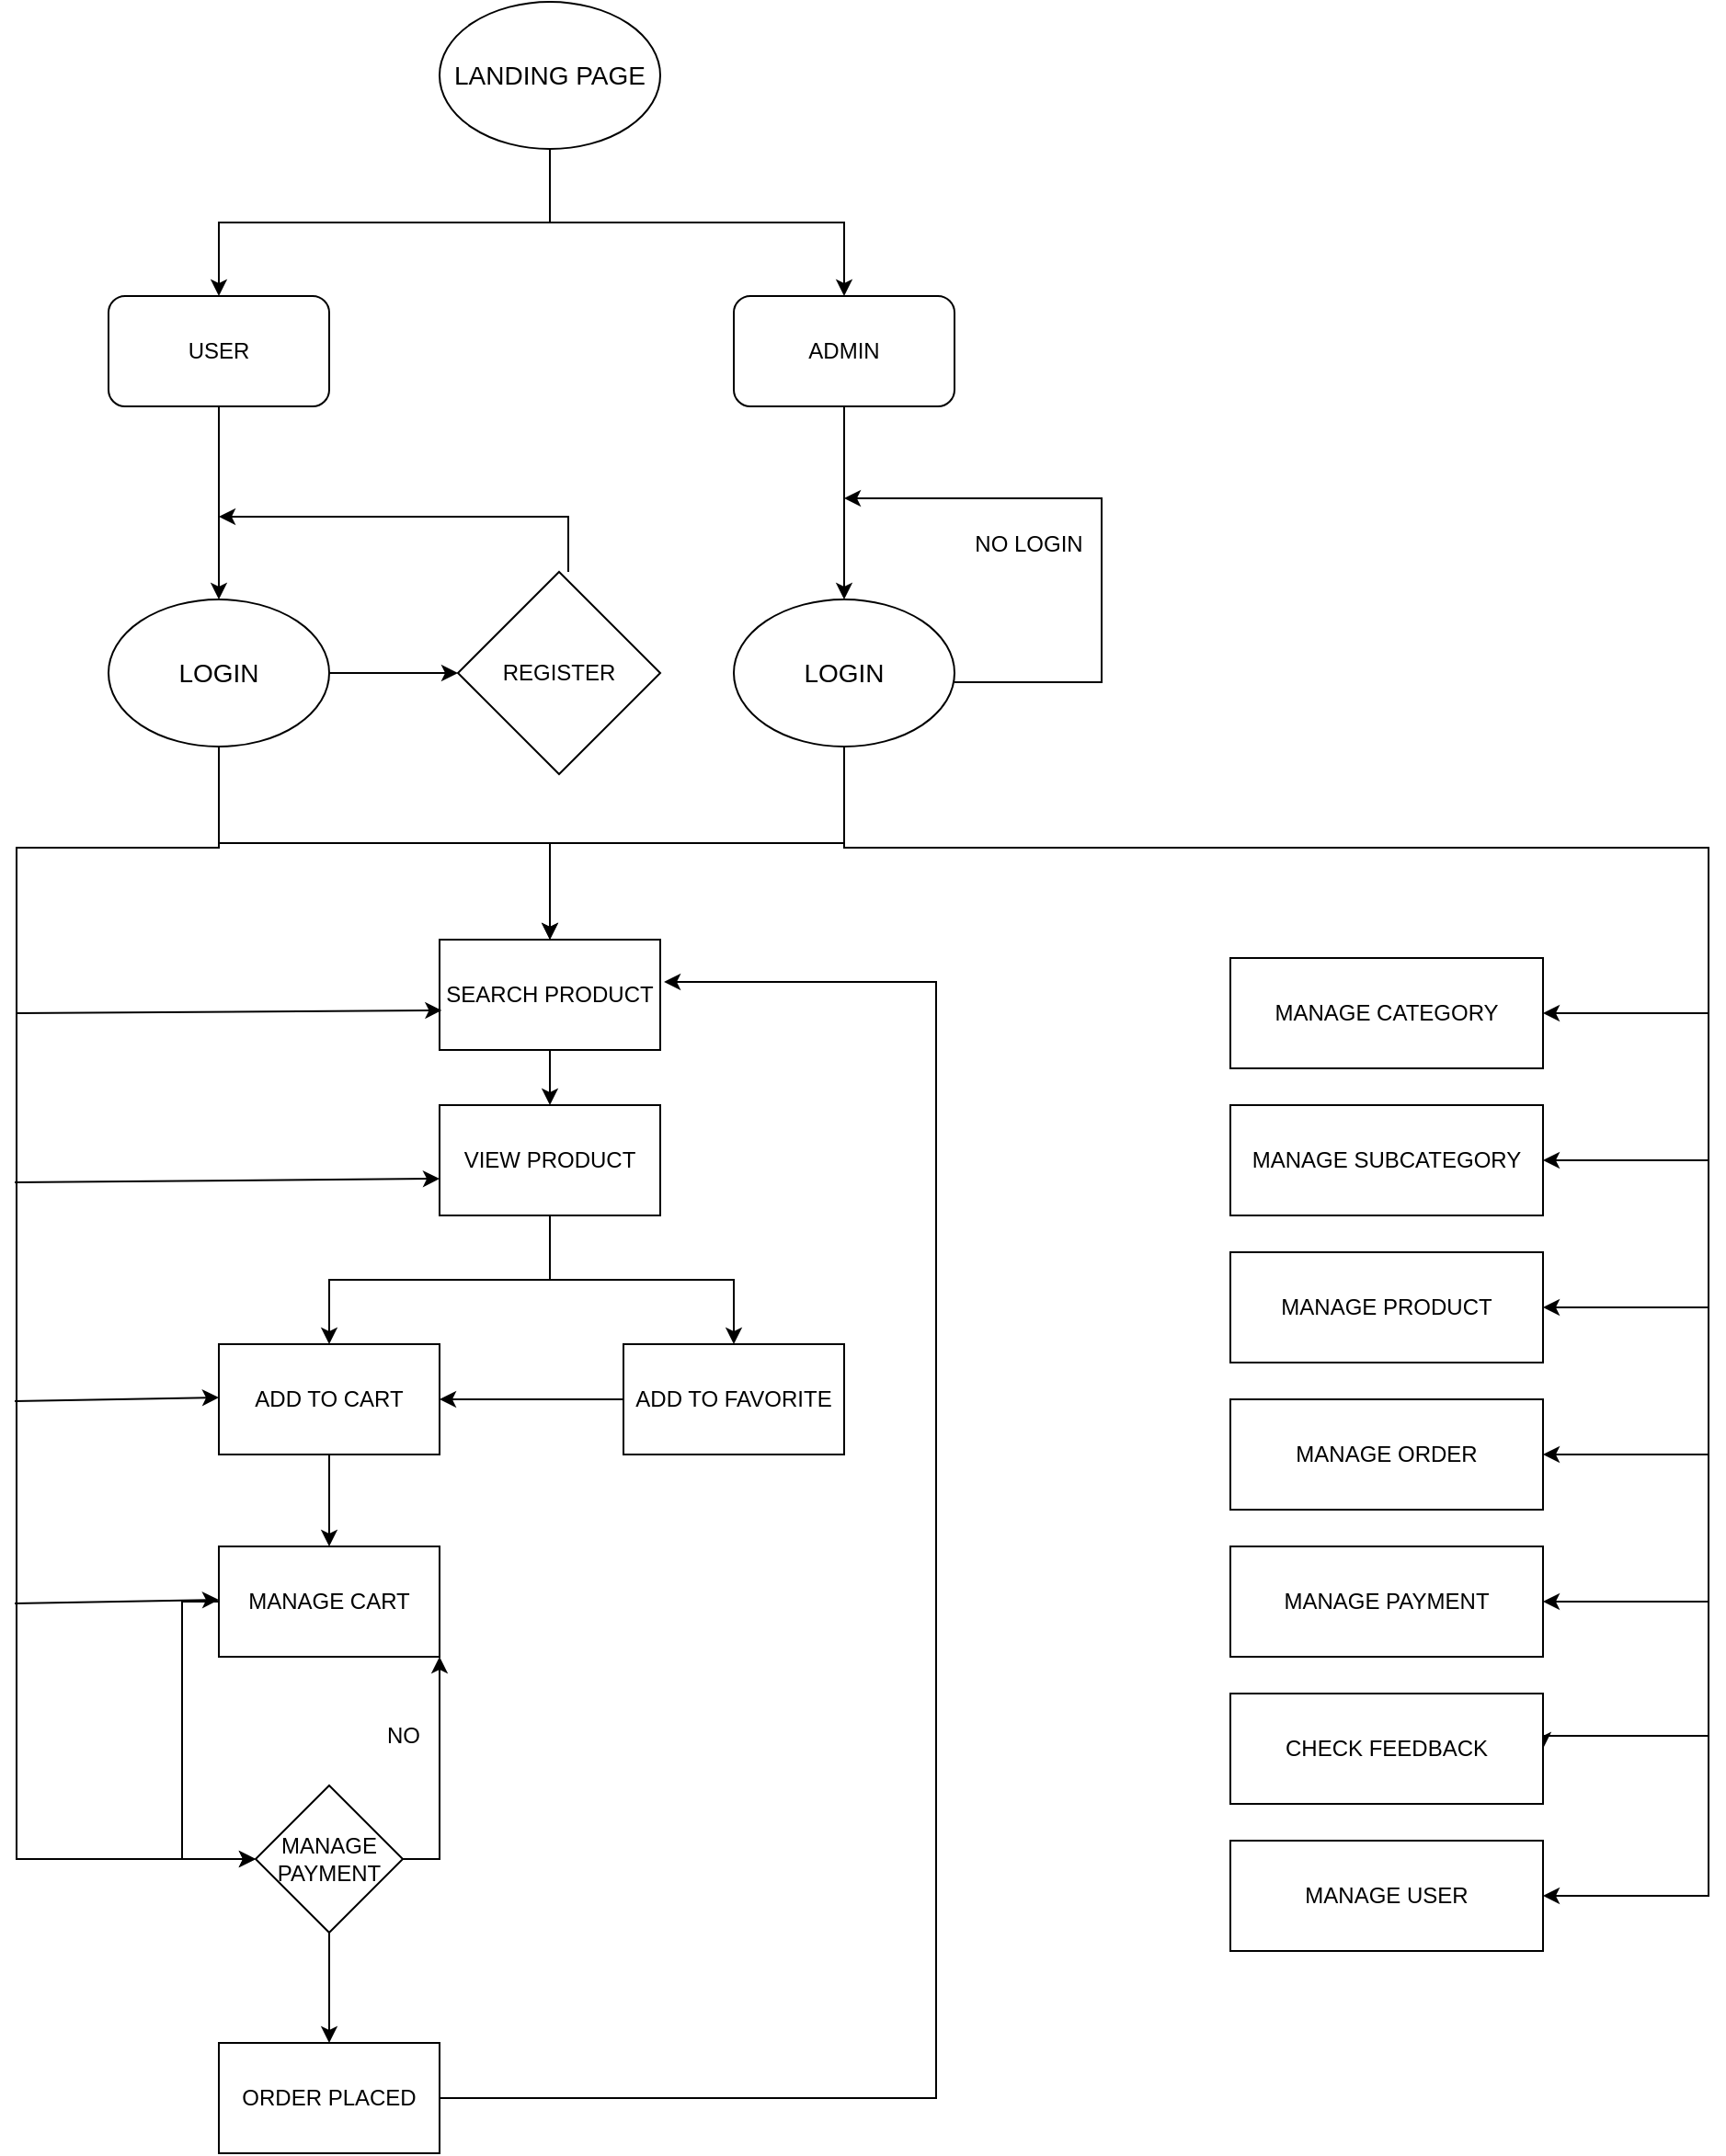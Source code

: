 <mxfile version="24.8.6">
  <diagram name="Page-1" id="3Z-0IUmU1UpRUM9eZ_BJ">
    <mxGraphModel dx="1600" dy="927" grid="1" gridSize="10" guides="1" tooltips="1" connect="1" arrows="1" fold="1" page="1" pageScale="1" pageWidth="850" pageHeight="1100" math="0" shadow="0">
      <root>
        <mxCell id="0" />
        <mxCell id="1" parent="0" />
        <mxCell id="uDP4UZE6jiDvsPqVHIvO-7" style="edgeStyle=orthogonalEdgeStyle;rounded=0;orthogonalLoop=1;jettySize=auto;html=1;exitX=0.5;exitY=1;exitDx=0;exitDy=0;entryX=0.5;entryY=0;entryDx=0;entryDy=0;" parent="1" source="uDP4UZE6jiDvsPqVHIvO-1" target="uDP4UZE6jiDvsPqVHIvO-5" edge="1">
          <mxGeometry relative="1" as="geometry" />
        </mxCell>
        <mxCell id="uDP4UZE6jiDvsPqVHIvO-8" style="edgeStyle=orthogonalEdgeStyle;rounded=0;orthogonalLoop=1;jettySize=auto;html=1;exitX=0.5;exitY=1;exitDx=0;exitDy=0;entryX=0.5;entryY=0;entryDx=0;entryDy=0;" parent="1" source="uDP4UZE6jiDvsPqVHIvO-1" target="uDP4UZE6jiDvsPqVHIvO-4" edge="1">
          <mxGeometry relative="1" as="geometry" />
        </mxCell>
        <mxCell id="uDP4UZE6jiDvsPqVHIvO-1" value="&lt;font style=&quot;font-size: 14px;&quot;&gt;LANDING PAGE&lt;/font&gt;" style="ellipse;whiteSpace=wrap;html=1;" parent="1" vertex="1">
          <mxGeometry x="320" y="80" width="120" height="80" as="geometry" />
        </mxCell>
        <mxCell id="uDP4UZE6jiDvsPqVHIvO-16" style="edgeStyle=orthogonalEdgeStyle;rounded=0;orthogonalLoop=1;jettySize=auto;html=1;exitX=1;exitY=0.5;exitDx=0;exitDy=0;" parent="1" source="uDP4UZE6jiDvsPqVHIvO-3" target="uDP4UZE6jiDvsPqVHIvO-9" edge="1">
          <mxGeometry relative="1" as="geometry" />
        </mxCell>
        <mxCell id="uDP4UZE6jiDvsPqVHIvO-30" style="edgeStyle=orthogonalEdgeStyle;rounded=0;orthogonalLoop=1;jettySize=auto;html=1;exitX=0.5;exitY=1;exitDx=0;exitDy=0;" parent="1" source="uDP4UZE6jiDvsPqVHIvO-3" target="uDP4UZE6jiDvsPqVHIvO-28" edge="1">
          <mxGeometry relative="1" as="geometry" />
        </mxCell>
        <mxCell id="uDP4UZE6jiDvsPqVHIvO-52" style="edgeStyle=orthogonalEdgeStyle;rounded=0;orthogonalLoop=1;jettySize=auto;html=1;exitX=0.5;exitY=1;exitDx=0;exitDy=0;entryX=0;entryY=0.5;entryDx=0;entryDy=0;" parent="1" source="uDP4UZE6jiDvsPqVHIvO-3" target="uDP4UZE6jiDvsPqVHIvO-40" edge="1">
          <mxGeometry relative="1" as="geometry">
            <Array as="points">
              <mxPoint x="200" y="540" />
              <mxPoint x="90" y="540" />
              <mxPoint x="90" y="1090" />
            </Array>
          </mxGeometry>
        </mxCell>
        <mxCell id="uDP4UZE6jiDvsPqVHIvO-3" value="&lt;font style=&quot;font-size: 14px;&quot;&gt;LOGIN&lt;/font&gt;" style="ellipse;whiteSpace=wrap;html=1;" parent="1" vertex="1">
          <mxGeometry x="140" y="405" width="120" height="80" as="geometry" />
        </mxCell>
        <mxCell id="uDP4UZE6jiDvsPqVHIvO-18" style="edgeStyle=orthogonalEdgeStyle;rounded=0;orthogonalLoop=1;jettySize=auto;html=1;exitX=0.5;exitY=1;exitDx=0;exitDy=0;entryX=0.5;entryY=0;entryDx=0;entryDy=0;" parent="1" source="uDP4UZE6jiDvsPqVHIvO-4" target="uDP4UZE6jiDvsPqVHIvO-17" edge="1">
          <mxGeometry relative="1" as="geometry" />
        </mxCell>
        <mxCell id="uDP4UZE6jiDvsPqVHIvO-4" value="ADMIN" style="rounded=1;whiteSpace=wrap;html=1;" parent="1" vertex="1">
          <mxGeometry x="480" y="240" width="120" height="60" as="geometry" />
        </mxCell>
        <mxCell id="uDP4UZE6jiDvsPqVHIvO-15" style="edgeStyle=orthogonalEdgeStyle;rounded=0;orthogonalLoop=1;jettySize=auto;html=1;exitX=0.5;exitY=1;exitDx=0;exitDy=0;entryX=0.5;entryY=0;entryDx=0;entryDy=0;" parent="1" source="uDP4UZE6jiDvsPqVHIvO-5" target="uDP4UZE6jiDvsPqVHIvO-3" edge="1">
          <mxGeometry relative="1" as="geometry" />
        </mxCell>
        <mxCell id="uDP4UZE6jiDvsPqVHIvO-5" value="USER" style="rounded=1;whiteSpace=wrap;html=1;" parent="1" vertex="1">
          <mxGeometry x="140" y="240" width="120" height="60" as="geometry" />
        </mxCell>
        <mxCell id="uDP4UZE6jiDvsPqVHIvO-9" value="REGISTER" style="rhombus;whiteSpace=wrap;html=1;" parent="1" vertex="1">
          <mxGeometry x="330" y="390" width="110" height="110" as="geometry" />
        </mxCell>
        <mxCell id="uDP4UZE6jiDvsPqVHIvO-31" style="edgeStyle=orthogonalEdgeStyle;rounded=0;orthogonalLoop=1;jettySize=auto;html=1;exitX=0.5;exitY=1;exitDx=0;exitDy=0;" parent="1" source="uDP4UZE6jiDvsPqVHIvO-17" target="uDP4UZE6jiDvsPqVHIvO-28" edge="1">
          <mxGeometry relative="1" as="geometry" />
        </mxCell>
        <mxCell id="ffCQ3-CYSWYBToEEn_Mu-7" style="edgeStyle=orthogonalEdgeStyle;rounded=0;orthogonalLoop=1;jettySize=auto;html=1;exitX=0.5;exitY=1;exitDx=0;exitDy=0;entryX=1;entryY=0.5;entryDx=0;entryDy=0;" edge="1" parent="1" source="uDP4UZE6jiDvsPqVHIvO-17" target="ffCQ3-CYSWYBToEEn_Mu-1">
          <mxGeometry relative="1" as="geometry">
            <Array as="points">
              <mxPoint x="540" y="540" />
              <mxPoint x="1010" y="540" />
              <mxPoint x="1010" y="630" />
            </Array>
          </mxGeometry>
        </mxCell>
        <mxCell id="ffCQ3-CYSWYBToEEn_Mu-8" style="edgeStyle=orthogonalEdgeStyle;rounded=0;orthogonalLoop=1;jettySize=auto;html=1;exitX=0.5;exitY=1;exitDx=0;exitDy=0;entryX=1;entryY=0.5;entryDx=0;entryDy=0;" edge="1" parent="1" source="uDP4UZE6jiDvsPqVHIvO-17" target="ffCQ3-CYSWYBToEEn_Mu-2">
          <mxGeometry relative="1" as="geometry">
            <Array as="points">
              <mxPoint x="540" y="540" />
              <mxPoint x="1010" y="540" />
              <mxPoint x="1010" y="710" />
            </Array>
          </mxGeometry>
        </mxCell>
        <mxCell id="ffCQ3-CYSWYBToEEn_Mu-12" style="edgeStyle=orthogonalEdgeStyle;rounded=0;orthogonalLoop=1;jettySize=auto;html=1;exitX=0.5;exitY=1;exitDx=0;exitDy=0;entryX=1;entryY=0.5;entryDx=0;entryDy=0;" edge="1" parent="1" source="uDP4UZE6jiDvsPqVHIvO-17" target="ffCQ3-CYSWYBToEEn_Mu-3">
          <mxGeometry relative="1" as="geometry">
            <Array as="points">
              <mxPoint x="540" y="540" />
              <mxPoint x="1010" y="540" />
              <mxPoint x="1010" y="790" />
            </Array>
          </mxGeometry>
        </mxCell>
        <mxCell id="ffCQ3-CYSWYBToEEn_Mu-13" style="edgeStyle=orthogonalEdgeStyle;rounded=0;orthogonalLoop=1;jettySize=auto;html=1;exitX=0.5;exitY=1;exitDx=0;exitDy=0;entryX=1;entryY=0.5;entryDx=0;entryDy=0;" edge="1" parent="1" source="uDP4UZE6jiDvsPqVHIvO-17" target="ffCQ3-CYSWYBToEEn_Mu-4">
          <mxGeometry relative="1" as="geometry">
            <Array as="points">
              <mxPoint x="540" y="540" />
              <mxPoint x="1010" y="540" />
              <mxPoint x="1010" y="870" />
            </Array>
          </mxGeometry>
        </mxCell>
        <mxCell id="ffCQ3-CYSWYBToEEn_Mu-14" style="edgeStyle=orthogonalEdgeStyle;rounded=0;orthogonalLoop=1;jettySize=auto;html=1;exitX=0.5;exitY=1;exitDx=0;exitDy=0;entryX=1;entryY=0.5;entryDx=0;entryDy=0;" edge="1" parent="1" source="uDP4UZE6jiDvsPqVHIvO-17" target="ffCQ3-CYSWYBToEEn_Mu-5">
          <mxGeometry relative="1" as="geometry">
            <Array as="points">
              <mxPoint x="540" y="540" />
              <mxPoint x="1010" y="540" />
              <mxPoint x="1010" y="950" />
            </Array>
          </mxGeometry>
        </mxCell>
        <mxCell id="ffCQ3-CYSWYBToEEn_Mu-15" style="edgeStyle=orthogonalEdgeStyle;rounded=0;orthogonalLoop=1;jettySize=auto;html=1;exitX=0.5;exitY=1;exitDx=0;exitDy=0;entryX=1;entryY=0.5;entryDx=0;entryDy=0;" edge="1" parent="1" source="uDP4UZE6jiDvsPqVHIvO-17" target="ffCQ3-CYSWYBToEEn_Mu-6">
          <mxGeometry relative="1" as="geometry">
            <Array as="points">
              <mxPoint x="540" y="540" />
              <mxPoint x="1010" y="540" />
              <mxPoint x="1010" y="1023" />
            </Array>
          </mxGeometry>
        </mxCell>
        <mxCell id="ffCQ3-CYSWYBToEEn_Mu-17" style="edgeStyle=orthogonalEdgeStyle;rounded=0;orthogonalLoop=1;jettySize=auto;html=1;exitX=0.5;exitY=1;exitDx=0;exitDy=0;entryX=1;entryY=0.5;entryDx=0;entryDy=0;" edge="1" parent="1" source="uDP4UZE6jiDvsPqVHIvO-17" target="ffCQ3-CYSWYBToEEn_Mu-16">
          <mxGeometry relative="1" as="geometry">
            <Array as="points">
              <mxPoint x="540" y="540" />
              <mxPoint x="1010" y="540" />
              <mxPoint x="1010" y="1110" />
            </Array>
          </mxGeometry>
        </mxCell>
        <mxCell id="uDP4UZE6jiDvsPqVHIvO-17" value="&lt;font style=&quot;font-size: 14px;&quot;&gt;LOGIN&lt;/font&gt;" style="ellipse;whiteSpace=wrap;html=1;" parent="1" vertex="1">
          <mxGeometry x="480" y="405" width="120" height="80" as="geometry" />
        </mxCell>
        <mxCell id="uDP4UZE6jiDvsPqVHIvO-21" value="" style="endArrow=classic;html=1;rounded=0;" parent="1" edge="1">
          <mxGeometry width="50" height="50" relative="1" as="geometry">
            <mxPoint x="600" y="450" as="sourcePoint" />
            <mxPoint x="540" y="350" as="targetPoint" />
            <Array as="points">
              <mxPoint x="680" y="450" />
              <mxPoint x="680" y="350" />
            </Array>
          </mxGeometry>
        </mxCell>
        <mxCell id="uDP4UZE6jiDvsPqVHIvO-22" value="NO LOGIN" style="text;html=1;align=center;verticalAlign=middle;resizable=0;points=[];autosize=1;strokeColor=none;fillColor=none;" parent="1" vertex="1">
          <mxGeometry x="600" y="360" width="80" height="30" as="geometry" />
        </mxCell>
        <mxCell id="uDP4UZE6jiDvsPqVHIvO-24" value="" style="endArrow=classic;html=1;rounded=0;" parent="1" edge="1">
          <mxGeometry width="50" height="50" relative="1" as="geometry">
            <mxPoint x="390" y="390" as="sourcePoint" />
            <mxPoint x="200" y="360" as="targetPoint" />
            <Array as="points">
              <mxPoint x="390" y="360" />
            </Array>
          </mxGeometry>
        </mxCell>
        <mxCell id="uDP4UZE6jiDvsPqVHIvO-33" style="edgeStyle=orthogonalEdgeStyle;rounded=0;orthogonalLoop=1;jettySize=auto;html=1;exitX=0.5;exitY=1;exitDx=0;exitDy=0;entryX=0.5;entryY=0;entryDx=0;entryDy=0;" parent="1" source="uDP4UZE6jiDvsPqVHIvO-27" target="uDP4UZE6jiDvsPqVHIvO-29" edge="1">
          <mxGeometry relative="1" as="geometry" />
        </mxCell>
        <mxCell id="uDP4UZE6jiDvsPqVHIvO-35" style="edgeStyle=orthogonalEdgeStyle;rounded=0;orthogonalLoop=1;jettySize=auto;html=1;exitX=0.5;exitY=1;exitDx=0;exitDy=0;entryX=0.5;entryY=0;entryDx=0;entryDy=0;" parent="1" source="uDP4UZE6jiDvsPqVHIvO-27" target="uDP4UZE6jiDvsPqVHIvO-34" edge="1">
          <mxGeometry relative="1" as="geometry" />
        </mxCell>
        <mxCell id="uDP4UZE6jiDvsPqVHIvO-27" value="VIEW PRODUCT" style="rounded=0;whiteSpace=wrap;html=1;" parent="1" vertex="1">
          <mxGeometry x="320" y="680" width="120" height="60" as="geometry" />
        </mxCell>
        <mxCell id="uDP4UZE6jiDvsPqVHIvO-32" style="edgeStyle=orthogonalEdgeStyle;rounded=0;orthogonalLoop=1;jettySize=auto;html=1;exitX=0.5;exitY=1;exitDx=0;exitDy=0;entryX=0.5;entryY=0;entryDx=0;entryDy=0;" parent="1" source="uDP4UZE6jiDvsPqVHIvO-28" target="uDP4UZE6jiDvsPqVHIvO-27" edge="1">
          <mxGeometry relative="1" as="geometry" />
        </mxCell>
        <mxCell id="uDP4UZE6jiDvsPqVHIvO-28" value="SEARCH PRODUCT" style="rounded=0;whiteSpace=wrap;html=1;" parent="1" vertex="1">
          <mxGeometry x="320" y="590" width="120" height="60" as="geometry" />
        </mxCell>
        <mxCell id="uDP4UZE6jiDvsPqVHIvO-38" style="edgeStyle=orthogonalEdgeStyle;rounded=0;orthogonalLoop=1;jettySize=auto;html=1;exitX=0.5;exitY=1;exitDx=0;exitDy=0;entryX=0.5;entryY=0;entryDx=0;entryDy=0;" parent="1" source="uDP4UZE6jiDvsPqVHIvO-29" target="uDP4UZE6jiDvsPqVHIvO-37" edge="1">
          <mxGeometry relative="1" as="geometry" />
        </mxCell>
        <mxCell id="uDP4UZE6jiDvsPqVHIvO-29" value="ADD TO CART" style="rounded=0;whiteSpace=wrap;html=1;" parent="1" vertex="1">
          <mxGeometry x="200" y="810" width="120" height="60" as="geometry" />
        </mxCell>
        <mxCell id="uDP4UZE6jiDvsPqVHIvO-36" style="edgeStyle=orthogonalEdgeStyle;rounded=0;orthogonalLoop=1;jettySize=auto;html=1;exitX=0;exitY=0.5;exitDx=0;exitDy=0;entryX=1;entryY=0.5;entryDx=0;entryDy=0;" parent="1" source="uDP4UZE6jiDvsPqVHIvO-34" target="uDP4UZE6jiDvsPqVHIvO-29" edge="1">
          <mxGeometry relative="1" as="geometry" />
        </mxCell>
        <mxCell id="uDP4UZE6jiDvsPqVHIvO-34" value="ADD TO FAVORITE" style="rounded=0;whiteSpace=wrap;html=1;" parent="1" vertex="1">
          <mxGeometry x="420" y="810" width="120" height="60" as="geometry" />
        </mxCell>
        <mxCell id="uDP4UZE6jiDvsPqVHIvO-43" style="edgeStyle=orthogonalEdgeStyle;rounded=0;orthogonalLoop=1;jettySize=auto;html=1;exitX=0;exitY=0.5;exitDx=0;exitDy=0;entryX=0;entryY=0.5;entryDx=0;entryDy=0;" parent="1" source="uDP4UZE6jiDvsPqVHIvO-37" target="uDP4UZE6jiDvsPqVHIvO-40" edge="1">
          <mxGeometry relative="1" as="geometry" />
        </mxCell>
        <mxCell id="uDP4UZE6jiDvsPqVHIvO-37" value="MANAGE CART" style="rounded=0;whiteSpace=wrap;html=1;" parent="1" vertex="1">
          <mxGeometry x="200" y="920" width="120" height="60" as="geometry" />
        </mxCell>
        <mxCell id="uDP4UZE6jiDvsPqVHIvO-44" style="edgeStyle=orthogonalEdgeStyle;rounded=0;orthogonalLoop=1;jettySize=auto;html=1;exitX=1;exitY=0.5;exitDx=0;exitDy=0;entryX=1;entryY=1;entryDx=0;entryDy=0;" parent="1" source="uDP4UZE6jiDvsPqVHIvO-40" target="uDP4UZE6jiDvsPqVHIvO-37" edge="1">
          <mxGeometry relative="1" as="geometry" />
        </mxCell>
        <mxCell id="uDP4UZE6jiDvsPqVHIvO-47" style="edgeStyle=orthogonalEdgeStyle;rounded=0;orthogonalLoop=1;jettySize=auto;html=1;exitX=0.5;exitY=1;exitDx=0;exitDy=0;" parent="1" source="uDP4UZE6jiDvsPqVHIvO-40" target="uDP4UZE6jiDvsPqVHIvO-46" edge="1">
          <mxGeometry relative="1" as="geometry" />
        </mxCell>
        <mxCell id="uDP4UZE6jiDvsPqVHIvO-40" value="MANAGE PAYMENT" style="rhombus;whiteSpace=wrap;html=1;" parent="1" vertex="1">
          <mxGeometry x="220" y="1050" width="80" height="80" as="geometry" />
        </mxCell>
        <mxCell id="uDP4UZE6jiDvsPqVHIvO-45" value="NO" style="text;html=1;align=center;verticalAlign=middle;resizable=0;points=[];autosize=1;strokeColor=none;fillColor=none;" parent="1" vertex="1">
          <mxGeometry x="280" y="1008" width="40" height="30" as="geometry" />
        </mxCell>
        <mxCell id="uDP4UZE6jiDvsPqVHIvO-46" value="ORDER PLACED" style="rounded=0;whiteSpace=wrap;html=1;" parent="1" vertex="1">
          <mxGeometry x="200" y="1190" width="120" height="60" as="geometry" />
        </mxCell>
        <mxCell id="uDP4UZE6jiDvsPqVHIvO-49" style="edgeStyle=orthogonalEdgeStyle;rounded=0;orthogonalLoop=1;jettySize=auto;html=1;exitX=1;exitY=0.5;exitDx=0;exitDy=0;entryX=1.017;entryY=0.383;entryDx=0;entryDy=0;entryPerimeter=0;" parent="1" source="uDP4UZE6jiDvsPqVHIvO-46" target="uDP4UZE6jiDvsPqVHIvO-28" edge="1">
          <mxGeometry relative="1" as="geometry">
            <Array as="points">
              <mxPoint x="590" y="1220" />
              <mxPoint x="590" y="613" />
            </Array>
          </mxGeometry>
        </mxCell>
        <mxCell id="uDP4UZE6jiDvsPqVHIvO-53" value="" style="endArrow=classic;html=1;rounded=0;entryX=0.01;entryY=0.641;entryDx=0;entryDy=0;entryPerimeter=0;" parent="1" target="uDP4UZE6jiDvsPqVHIvO-28" edge="1">
          <mxGeometry width="50" height="50" relative="1" as="geometry">
            <mxPoint x="90" y="630" as="sourcePoint" />
            <mxPoint x="140" y="580" as="targetPoint" />
          </mxGeometry>
        </mxCell>
        <mxCell id="uDP4UZE6jiDvsPqVHIvO-55" value="" style="endArrow=classic;html=1;rounded=0;entryX=0.01;entryY=0.641;entryDx=0;entryDy=0;entryPerimeter=0;" parent="1" edge="1">
          <mxGeometry width="50" height="50" relative="1" as="geometry">
            <mxPoint x="89" y="722" as="sourcePoint" />
            <mxPoint x="320" y="720" as="targetPoint" />
          </mxGeometry>
        </mxCell>
        <mxCell id="uDP4UZE6jiDvsPqVHIvO-57" value="" style="endArrow=classic;html=1;rounded=0;" parent="1" edge="1">
          <mxGeometry width="50" height="50" relative="1" as="geometry">
            <mxPoint x="89" y="841" as="sourcePoint" />
            <mxPoint x="200" y="839" as="targetPoint" />
          </mxGeometry>
        </mxCell>
        <mxCell id="uDP4UZE6jiDvsPqVHIvO-58" value="" style="endArrow=classic;html=1;rounded=0;" parent="1" edge="1">
          <mxGeometry width="50" height="50" relative="1" as="geometry">
            <mxPoint x="89" y="951" as="sourcePoint" />
            <mxPoint x="200" y="949" as="targetPoint" />
          </mxGeometry>
        </mxCell>
        <mxCell id="ffCQ3-CYSWYBToEEn_Mu-1" value="MANAGE CATEGORY" style="rounded=0;whiteSpace=wrap;html=1;" vertex="1" parent="1">
          <mxGeometry x="750" y="600" width="170" height="60" as="geometry" />
        </mxCell>
        <mxCell id="ffCQ3-CYSWYBToEEn_Mu-2" value="MANAGE SUBCATEGORY" style="rounded=0;whiteSpace=wrap;html=1;" vertex="1" parent="1">
          <mxGeometry x="750" y="680" width="170" height="60" as="geometry" />
        </mxCell>
        <mxCell id="ffCQ3-CYSWYBToEEn_Mu-3" value="MANAGE PRODUCT" style="rounded=0;whiteSpace=wrap;html=1;" vertex="1" parent="1">
          <mxGeometry x="750" y="760" width="170" height="60" as="geometry" />
        </mxCell>
        <mxCell id="ffCQ3-CYSWYBToEEn_Mu-4" value="MANAGE ORDER" style="rounded=0;whiteSpace=wrap;html=1;" vertex="1" parent="1">
          <mxGeometry x="750" y="840" width="170" height="60" as="geometry" />
        </mxCell>
        <mxCell id="ffCQ3-CYSWYBToEEn_Mu-5" value="MANAGE PAYMENT" style="rounded=0;whiteSpace=wrap;html=1;" vertex="1" parent="1">
          <mxGeometry x="750" y="920" width="170" height="60" as="geometry" />
        </mxCell>
        <mxCell id="ffCQ3-CYSWYBToEEn_Mu-6" value="CHECK FEEDBACK" style="rounded=0;whiteSpace=wrap;html=1;" vertex="1" parent="1">
          <mxGeometry x="750" y="1000" width="170" height="60" as="geometry" />
        </mxCell>
        <mxCell id="ffCQ3-CYSWYBToEEn_Mu-16" value="MANAGE USER" style="rounded=0;whiteSpace=wrap;html=1;" vertex="1" parent="1">
          <mxGeometry x="750" y="1080" width="170" height="60" as="geometry" />
        </mxCell>
      </root>
    </mxGraphModel>
  </diagram>
</mxfile>
